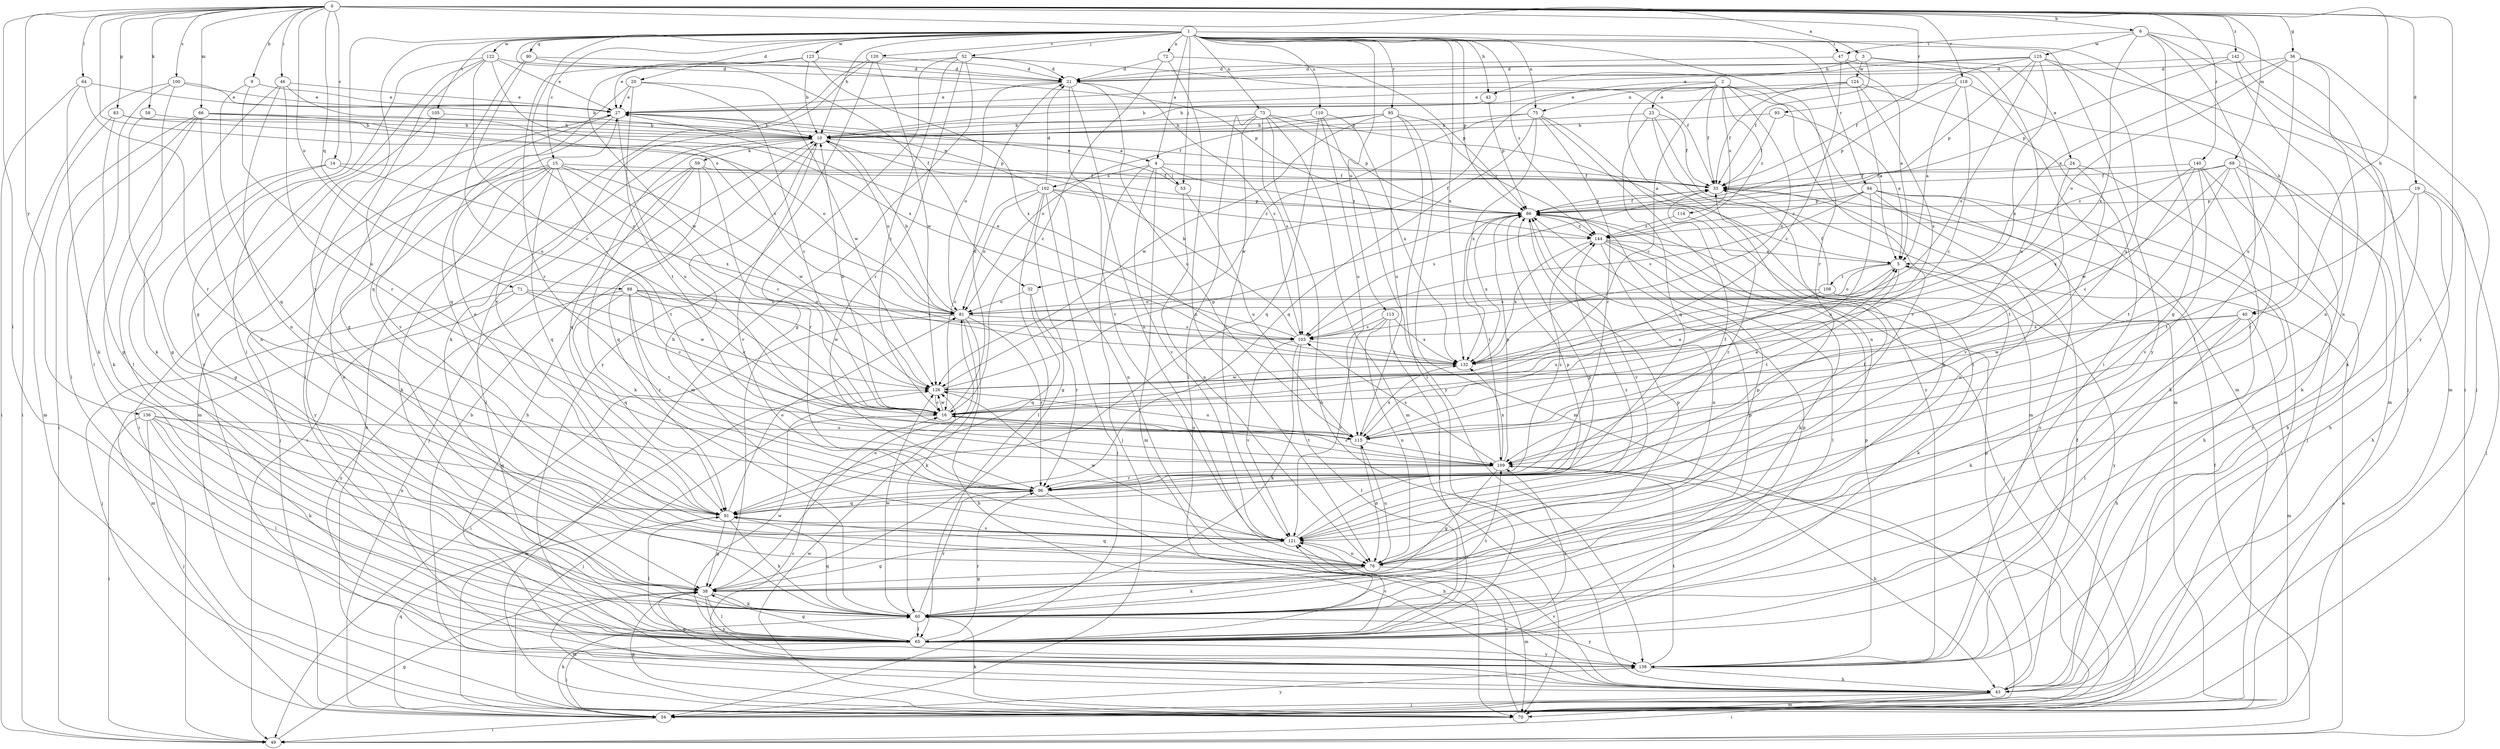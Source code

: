 strict digraph  {
0;
1;
2;
3;
4;
5;
6;
9;
10;
14;
15;
16;
19;
20;
21;
23;
24;
27;
32;
33;
36;
38;
40;
42;
43;
46;
47;
49;
52;
53;
54;
58;
59;
60;
64;
65;
66;
68;
70;
71;
72;
73;
75;
76;
81;
83;
86;
88;
90;
91;
93;
94;
95;
96;
100;
102;
103;
105;
108;
109;
110;
113;
114;
115;
118;
120;
121;
122;
123;
124;
125;
126;
132;
136;
138;
140;
142;
144;
0 -> 3  [label=a];
0 -> 6  [label=b];
0 -> 9  [label=b];
0 -> 14  [label=c];
0 -> 19  [label=d];
0 -> 36  [label=g];
0 -> 40  [label=h];
0 -> 46  [label=i];
0 -> 58  [label=k];
0 -> 64  [label=l];
0 -> 65  [label=l];
0 -> 66  [label=m];
0 -> 68  [label=m];
0 -> 71  [label=n];
0 -> 81  [label=o];
0 -> 83  [label=p];
0 -> 88  [label=q];
0 -> 93  [label=r];
0 -> 100  [label=s];
0 -> 118  [label=v];
0 -> 136  [label=y];
0 -> 138  [label=y];
0 -> 140  [label=z];
0 -> 142  [label=z];
1 -> 4  [label=a];
1 -> 10  [label=b];
1 -> 15  [label=c];
1 -> 16  [label=c];
1 -> 20  [label=d];
1 -> 32  [label=f];
1 -> 38  [label=g];
1 -> 40  [label=h];
1 -> 42  [label=h];
1 -> 47  [label=i];
1 -> 52  [label=j];
1 -> 53  [label=j];
1 -> 72  [label=n];
1 -> 73  [label=n];
1 -> 75  [label=n];
1 -> 86  [label=p];
1 -> 90  [label=q];
1 -> 94  [label=r];
1 -> 95  [label=r];
1 -> 96  [label=r];
1 -> 105  [label=t];
1 -> 110  [label=u];
1 -> 113  [label=u];
1 -> 120  [label=v];
1 -> 121  [label=v];
1 -> 122  [label=w];
1 -> 123  [label=w];
1 -> 132  [label=x];
1 -> 138  [label=y];
1 -> 144  [label=z];
2 -> 16  [label=c];
2 -> 23  [label=e];
2 -> 32  [label=f];
2 -> 33  [label=f];
2 -> 65  [label=l];
2 -> 70  [label=m];
2 -> 75  [label=n];
2 -> 114  [label=u];
2 -> 121  [label=v];
2 -> 132  [label=x];
2 -> 144  [label=z];
3 -> 21  [label=d];
3 -> 24  [label=e];
3 -> 33  [label=f];
3 -> 42  [label=h];
3 -> 115  [label=u];
3 -> 124  [label=w];
4 -> 33  [label=f];
4 -> 53  [label=j];
4 -> 54  [label=j];
4 -> 70  [label=m];
4 -> 102  [label=s];
4 -> 121  [label=v];
4 -> 144  [label=z];
5 -> 81  [label=o];
5 -> 103  [label=s];
5 -> 108  [label=t];
5 -> 109  [label=t];
5 -> 138  [label=y];
6 -> 38  [label=g];
6 -> 43  [label=h];
6 -> 47  [label=i];
6 -> 49  [label=i];
6 -> 65  [label=l];
6 -> 125  [label=w];
6 -> 132  [label=x];
9 -> 27  [label=e];
9 -> 91  [label=q];
9 -> 115  [label=u];
10 -> 4  [label=a];
10 -> 43  [label=h];
10 -> 49  [label=i];
10 -> 59  [label=k];
10 -> 81  [label=o];
10 -> 91  [label=q];
10 -> 121  [label=v];
14 -> 33  [label=f];
14 -> 38  [label=g];
14 -> 65  [label=l];
14 -> 132  [label=x];
15 -> 16  [label=c];
15 -> 33  [label=f];
15 -> 43  [label=h];
15 -> 54  [label=j];
15 -> 60  [label=k];
15 -> 91  [label=q];
15 -> 109  [label=t];
15 -> 126  [label=w];
15 -> 138  [label=y];
16 -> 5  [label=a];
16 -> 10  [label=b];
16 -> 21  [label=d];
16 -> 54  [label=j];
16 -> 109  [label=t];
16 -> 115  [label=u];
16 -> 126  [label=w];
19 -> 43  [label=h];
19 -> 54  [label=j];
19 -> 86  [label=p];
19 -> 109  [label=t];
19 -> 138  [label=y];
20 -> 16  [label=c];
20 -> 27  [label=e];
20 -> 91  [label=q];
20 -> 109  [label=t];
20 -> 126  [label=w];
21 -> 27  [label=e];
21 -> 76  [label=n];
21 -> 81  [label=o];
21 -> 103  [label=s];
21 -> 115  [label=u];
21 -> 121  [label=v];
23 -> 10  [label=b];
23 -> 33  [label=f];
23 -> 60  [label=k];
23 -> 70  [label=m];
23 -> 91  [label=q];
24 -> 33  [label=f];
24 -> 54  [label=j];
24 -> 109  [label=t];
24 -> 121  [label=v];
27 -> 10  [label=b];
27 -> 70  [label=m];
27 -> 115  [label=u];
27 -> 121  [label=v];
32 -> 81  [label=o];
32 -> 91  [label=q];
32 -> 96  [label=r];
33 -> 86  [label=p];
33 -> 103  [label=s];
36 -> 5  [label=a];
36 -> 21  [label=d];
36 -> 54  [label=j];
36 -> 76  [label=n];
36 -> 81  [label=o];
36 -> 115  [label=u];
38 -> 60  [label=k];
38 -> 65  [label=l];
38 -> 70  [label=m];
38 -> 81  [label=o];
38 -> 86  [label=p];
38 -> 138  [label=y];
40 -> 43  [label=h];
40 -> 60  [label=k];
40 -> 65  [label=l];
40 -> 70  [label=m];
40 -> 103  [label=s];
40 -> 126  [label=w];
42 -> 10  [label=b];
42 -> 86  [label=p];
43 -> 10  [label=b];
43 -> 16  [label=c];
43 -> 33  [label=f];
43 -> 49  [label=i];
43 -> 54  [label=j];
43 -> 70  [label=m];
43 -> 86  [label=p];
43 -> 121  [label=v];
46 -> 27  [label=e];
46 -> 65  [label=l];
46 -> 76  [label=n];
46 -> 96  [label=r];
46 -> 103  [label=s];
47 -> 5  [label=a];
47 -> 16  [label=c];
47 -> 21  [label=d];
47 -> 70  [label=m];
49 -> 5  [label=a];
49 -> 33  [label=f];
49 -> 38  [label=g];
52 -> 16  [label=c];
52 -> 21  [label=d];
52 -> 27  [label=e];
52 -> 33  [label=f];
52 -> 38  [label=g];
52 -> 70  [label=m];
52 -> 96  [label=r];
53 -> 27  [label=e];
53 -> 76  [label=n];
53 -> 115  [label=u];
54 -> 49  [label=i];
54 -> 60  [label=k];
54 -> 91  [label=q];
54 -> 126  [label=w];
54 -> 138  [label=y];
58 -> 10  [label=b];
58 -> 38  [label=g];
59 -> 33  [label=f];
59 -> 54  [label=j];
59 -> 60  [label=k];
59 -> 65  [label=l];
59 -> 91  [label=q];
59 -> 96  [label=r];
60 -> 65  [label=l];
60 -> 86  [label=p];
60 -> 91  [label=q];
60 -> 96  [label=r];
60 -> 109  [label=t];
60 -> 126  [label=w];
60 -> 138  [label=y];
64 -> 27  [label=e];
64 -> 49  [label=i];
64 -> 60  [label=k];
64 -> 96  [label=r];
65 -> 27  [label=e];
65 -> 38  [label=g];
65 -> 54  [label=j];
65 -> 86  [label=p];
65 -> 96  [label=r];
65 -> 109  [label=t];
65 -> 121  [label=v];
65 -> 126  [label=w];
65 -> 138  [label=y];
66 -> 10  [label=b];
66 -> 33  [label=f];
66 -> 49  [label=i];
66 -> 60  [label=k];
66 -> 65  [label=l];
66 -> 76  [label=n];
66 -> 86  [label=p];
68 -> 33  [label=f];
68 -> 43  [label=h];
68 -> 60  [label=k];
68 -> 96  [label=r];
68 -> 109  [label=t];
68 -> 126  [label=w];
68 -> 144  [label=z];
70 -> 38  [label=g];
70 -> 60  [label=k];
70 -> 121  [label=v];
70 -> 126  [label=w];
71 -> 16  [label=c];
71 -> 54  [label=j];
71 -> 70  [label=m];
71 -> 81  [label=o];
71 -> 126  [label=w];
72 -> 16  [label=c];
72 -> 21  [label=d];
72 -> 76  [label=n];
72 -> 86  [label=p];
73 -> 5  [label=a];
73 -> 10  [label=b];
73 -> 43  [label=h];
73 -> 65  [label=l];
73 -> 70  [label=m];
73 -> 86  [label=p];
73 -> 103  [label=s];
73 -> 121  [label=v];
75 -> 10  [label=b];
75 -> 76  [label=n];
75 -> 91  [label=q];
75 -> 96  [label=r];
75 -> 126  [label=w];
75 -> 132  [label=x];
75 -> 138  [label=y];
76 -> 38  [label=g];
76 -> 60  [label=k];
76 -> 70  [label=m];
76 -> 86  [label=p];
76 -> 91  [label=q];
76 -> 115  [label=u];
81 -> 10  [label=b];
81 -> 43  [label=h];
81 -> 49  [label=i];
81 -> 60  [label=k];
81 -> 96  [label=r];
81 -> 103  [label=s];
83 -> 10  [label=b];
83 -> 38  [label=g];
83 -> 70  [label=m];
83 -> 81  [label=o];
86 -> 33  [label=f];
86 -> 109  [label=t];
86 -> 121  [label=v];
86 -> 132  [label=x];
86 -> 144  [label=z];
88 -> 16  [label=c];
88 -> 81  [label=o];
88 -> 91  [label=q];
88 -> 96  [label=r];
88 -> 103  [label=s];
88 -> 109  [label=t];
88 -> 126  [label=w];
88 -> 138  [label=y];
90 -> 21  [label=d];
90 -> 86  [label=p];
90 -> 91  [label=q];
90 -> 115  [label=u];
91 -> 27  [label=e];
91 -> 38  [label=g];
91 -> 60  [label=k];
91 -> 65  [label=l];
91 -> 81  [label=o];
91 -> 86  [label=p];
91 -> 121  [label=v];
93 -> 5  [label=a];
93 -> 10  [label=b];
93 -> 33  [label=f];
94 -> 43  [label=h];
94 -> 54  [label=j];
94 -> 76  [label=n];
94 -> 86  [label=p];
94 -> 103  [label=s];
94 -> 115  [label=u];
94 -> 138  [label=y];
94 -> 144  [label=z];
95 -> 10  [label=b];
95 -> 65  [label=l];
95 -> 70  [label=m];
95 -> 81  [label=o];
95 -> 115  [label=u];
95 -> 126  [label=w];
95 -> 144  [label=z];
96 -> 33  [label=f];
96 -> 43  [label=h];
96 -> 91  [label=q];
96 -> 144  [label=z];
100 -> 10  [label=b];
100 -> 27  [label=e];
100 -> 49  [label=i];
100 -> 60  [label=k];
100 -> 65  [label=l];
102 -> 16  [label=c];
102 -> 21  [label=d];
102 -> 27  [label=e];
102 -> 38  [label=g];
102 -> 54  [label=j];
102 -> 65  [label=l];
102 -> 76  [label=n];
102 -> 81  [label=o];
102 -> 86  [label=p];
102 -> 144  [label=z];
103 -> 10  [label=b];
103 -> 27  [label=e];
103 -> 60  [label=k];
103 -> 65  [label=l];
103 -> 121  [label=v];
103 -> 132  [label=x];
105 -> 10  [label=b];
105 -> 49  [label=i];
105 -> 65  [label=l];
108 -> 33  [label=f];
108 -> 60  [label=k];
108 -> 81  [label=o];
108 -> 115  [label=u];
109 -> 16  [label=c];
109 -> 38  [label=g];
109 -> 43  [label=h];
109 -> 54  [label=j];
109 -> 86  [label=p];
109 -> 96  [label=r];
109 -> 103  [label=s];
109 -> 132  [label=x];
110 -> 10  [label=b];
110 -> 91  [label=q];
110 -> 115  [label=u];
110 -> 132  [label=x];
110 -> 138  [label=y];
113 -> 65  [label=l];
113 -> 76  [label=n];
113 -> 103  [label=s];
113 -> 121  [label=v];
113 -> 132  [label=x];
114 -> 96  [label=r];
114 -> 144  [label=z];
115 -> 5  [label=a];
115 -> 76  [label=n];
115 -> 109  [label=t];
115 -> 132  [label=x];
118 -> 5  [label=a];
118 -> 16  [label=c];
118 -> 27  [label=e];
118 -> 70  [label=m];
118 -> 86  [label=p];
120 -> 21  [label=d];
120 -> 60  [label=k];
120 -> 121  [label=v];
120 -> 126  [label=w];
120 -> 138  [label=y];
121 -> 10  [label=b];
121 -> 33  [label=f];
121 -> 38  [label=g];
121 -> 76  [label=n];
121 -> 86  [label=p];
121 -> 126  [label=w];
121 -> 144  [label=z];
122 -> 16  [label=c];
122 -> 21  [label=d];
122 -> 27  [label=e];
122 -> 38  [label=g];
122 -> 65  [label=l];
122 -> 132  [label=x];
122 -> 138  [label=y];
123 -> 10  [label=b];
123 -> 21  [label=d];
123 -> 96  [label=r];
123 -> 126  [label=w];
123 -> 132  [label=x];
124 -> 5  [label=a];
124 -> 10  [label=b];
124 -> 27  [label=e];
124 -> 33  [label=f];
124 -> 65  [label=l];
124 -> 132  [label=x];
125 -> 21  [label=d];
125 -> 27  [label=e];
125 -> 33  [label=f];
125 -> 70  [label=m];
125 -> 86  [label=p];
125 -> 103  [label=s];
125 -> 115  [label=u];
125 -> 132  [label=x];
126 -> 16  [label=c];
126 -> 86  [label=p];
126 -> 115  [label=u];
132 -> 126  [label=w];
136 -> 49  [label=i];
136 -> 54  [label=j];
136 -> 60  [label=k];
136 -> 65  [label=l];
136 -> 76  [label=n];
136 -> 91  [label=q];
136 -> 115  [label=u];
138 -> 38  [label=g];
138 -> 43  [label=h];
138 -> 86  [label=p];
138 -> 109  [label=t];
140 -> 16  [label=c];
140 -> 33  [label=f];
140 -> 43  [label=h];
140 -> 60  [label=k];
140 -> 121  [label=v];
140 -> 132  [label=x];
142 -> 21  [label=d];
142 -> 54  [label=j];
142 -> 76  [label=n];
142 -> 86  [label=p];
144 -> 5  [label=a];
144 -> 54  [label=j];
144 -> 60  [label=k];
144 -> 65  [label=l];
144 -> 76  [label=n];
144 -> 132  [label=x];
}
